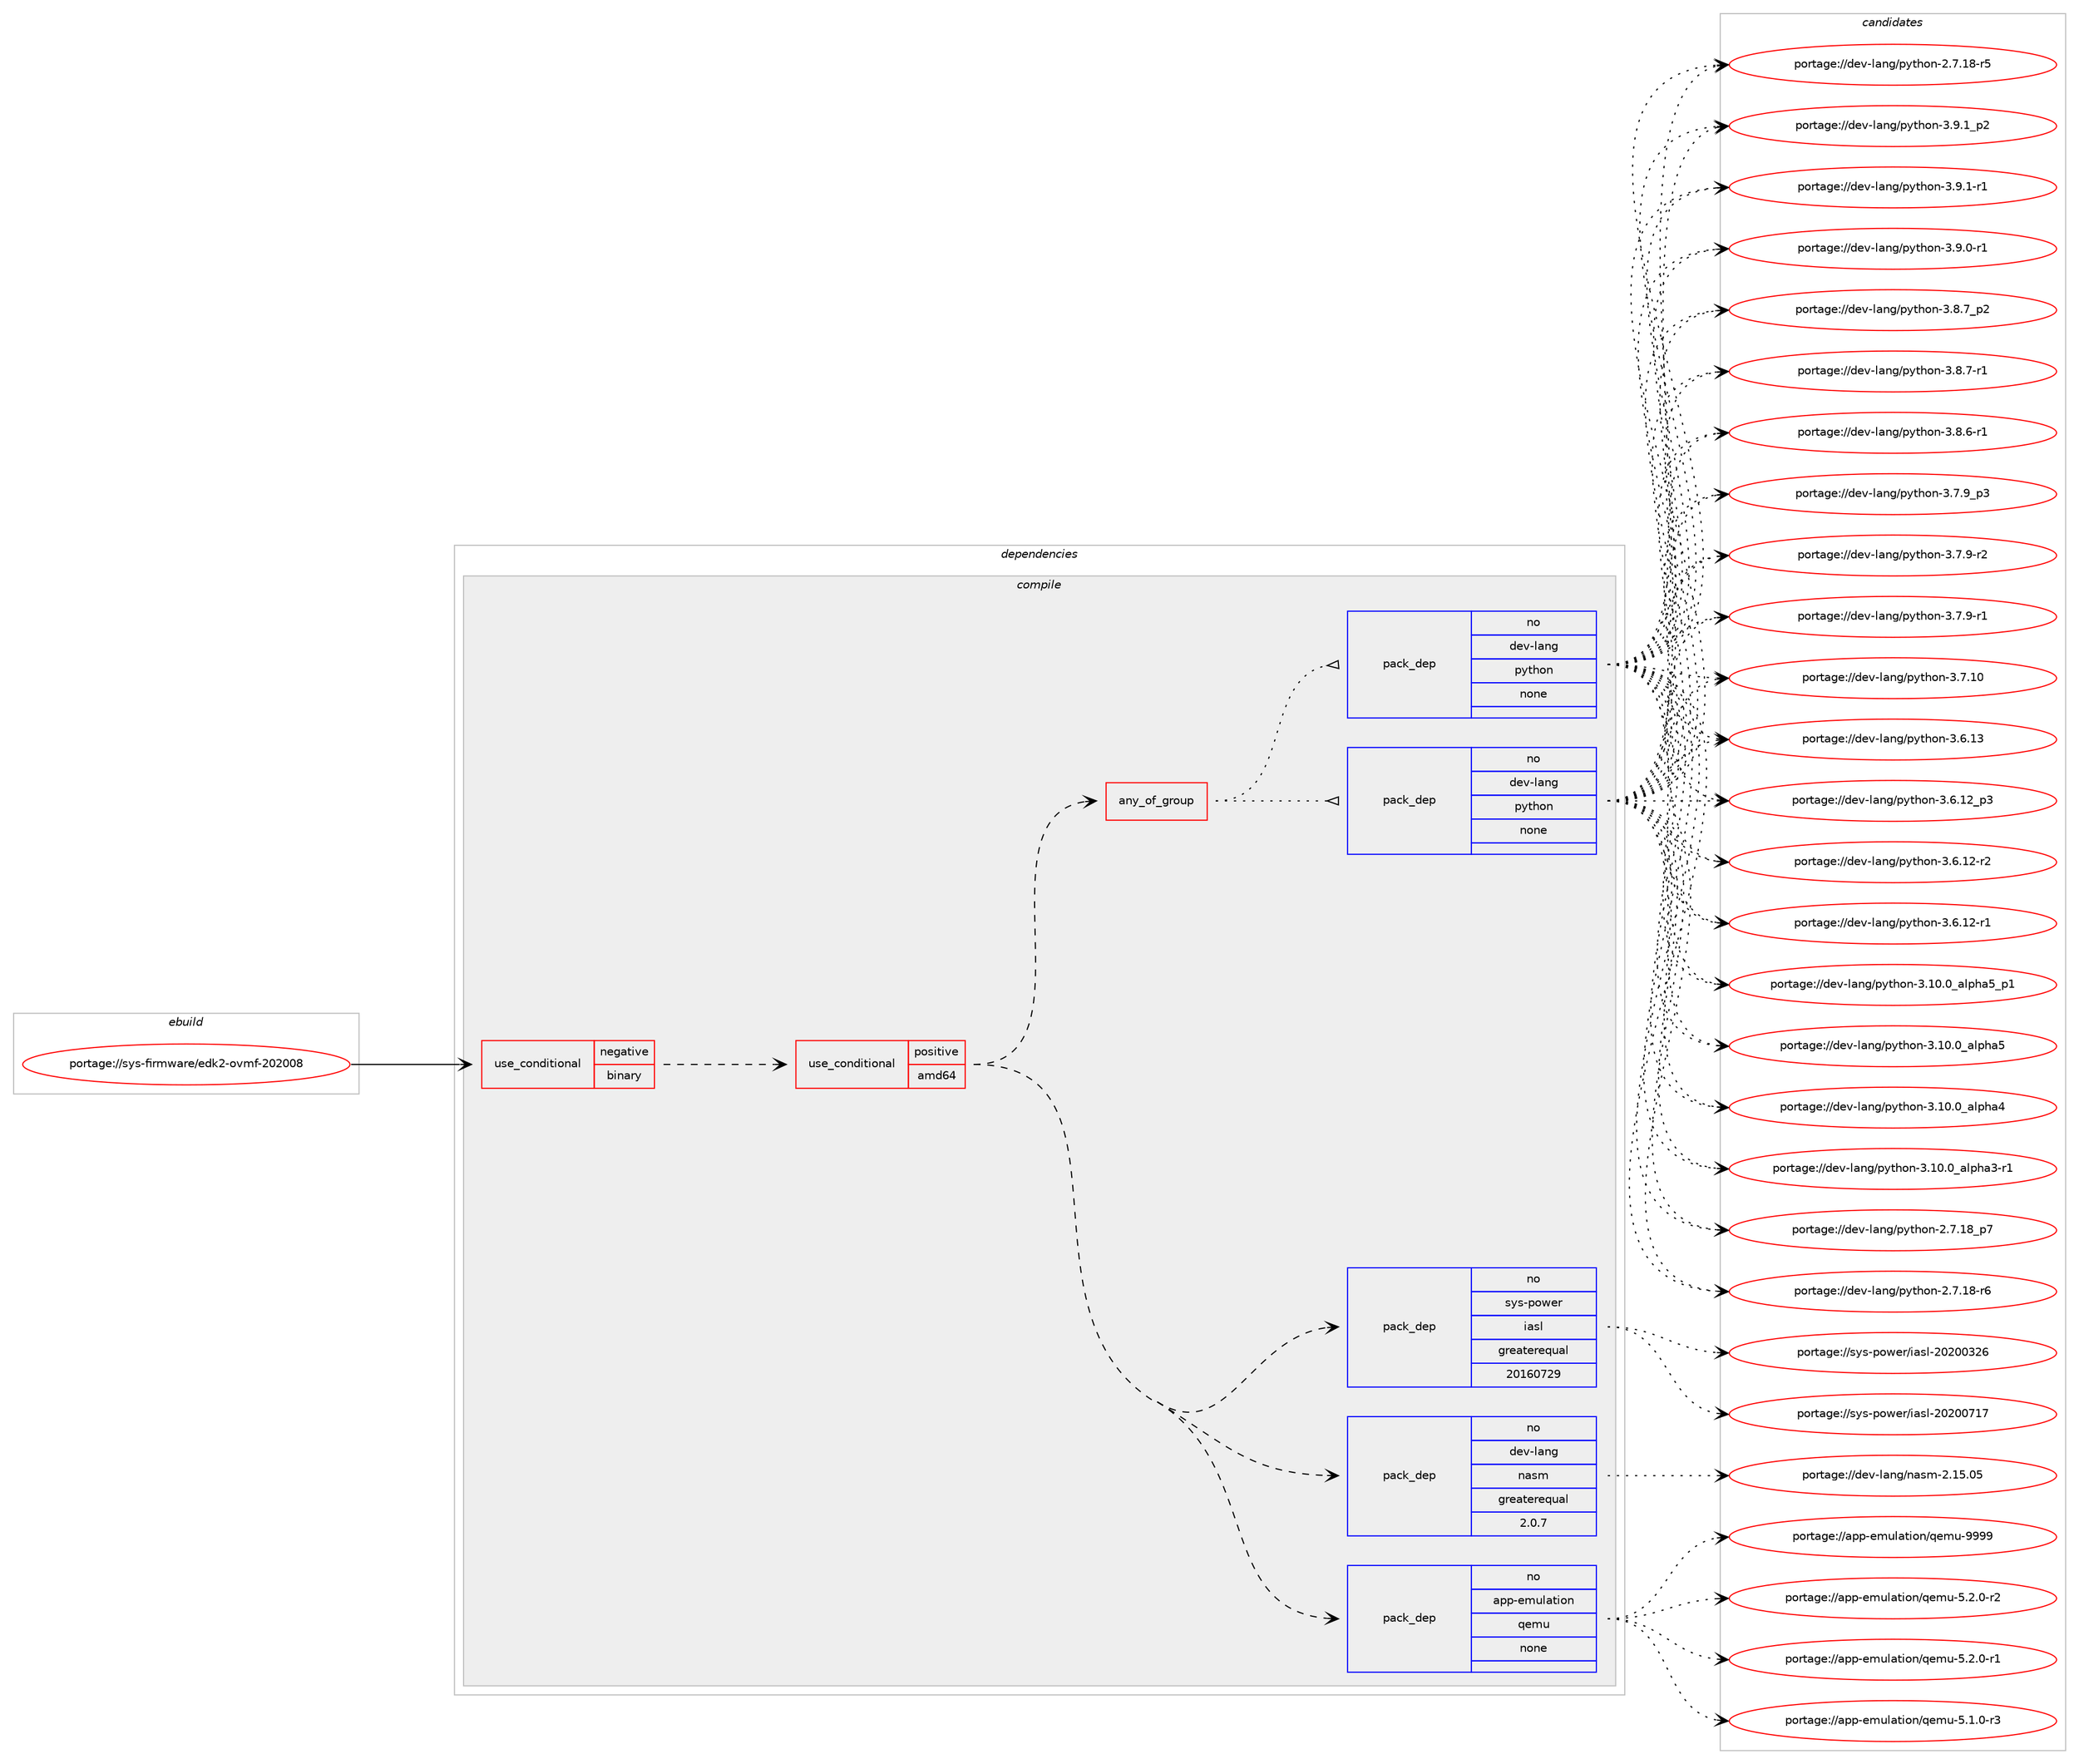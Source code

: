 digraph prolog {

# *************
# Graph options
# *************

newrank=true;
concentrate=true;
compound=true;
graph [rankdir=LR,fontname=Helvetica,fontsize=10,ranksep=1.5];#, ranksep=2.5, nodesep=0.2];
edge  [arrowhead=vee];
node  [fontname=Helvetica,fontsize=10];

# **********
# The ebuild
# **********

subgraph cluster_leftcol {
color=gray;
rank=same;
label=<<i>ebuild</i>>;
id [label="portage://sys-firmware/edk2-ovmf-202008", color=red, width=4, href="../sys-firmware/edk2-ovmf-202008.svg"];
}

# ****************
# The dependencies
# ****************

subgraph cluster_midcol {
color=gray;
label=<<i>dependencies</i>>;
subgraph cluster_compile {
fillcolor="#eeeeee";
style=filled;
label=<<i>compile</i>>;
subgraph cond1015 {
dependency4491 [label=<<TABLE BORDER="0" CELLBORDER="1" CELLSPACING="0" CELLPADDING="4"><TR><TD ROWSPAN="3" CELLPADDING="10">use_conditional</TD></TR><TR><TD>negative</TD></TR><TR><TD>binary</TD></TR></TABLE>>, shape=none, color=red];
subgraph cond1016 {
dependency4492 [label=<<TABLE BORDER="0" CELLBORDER="1" CELLSPACING="0" CELLPADDING="4"><TR><TD ROWSPAN="3" CELLPADDING="10">use_conditional</TD></TR><TR><TD>positive</TD></TR><TR><TD>amd64</TD></TR></TABLE>>, shape=none, color=red];
subgraph pack3407 {
dependency4493 [label=<<TABLE BORDER="0" CELLBORDER="1" CELLSPACING="0" CELLPADDING="4" WIDTH="220"><TR><TD ROWSPAN="6" CELLPADDING="30">pack_dep</TD></TR><TR><TD WIDTH="110">no</TD></TR><TR><TD>app-emulation</TD></TR><TR><TD>qemu</TD></TR><TR><TD>none</TD></TR><TR><TD></TD></TR></TABLE>>, shape=none, color=blue];
}
dependency4492:e -> dependency4493:w [weight=20,style="dashed",arrowhead="vee"];
subgraph pack3408 {
dependency4494 [label=<<TABLE BORDER="0" CELLBORDER="1" CELLSPACING="0" CELLPADDING="4" WIDTH="220"><TR><TD ROWSPAN="6" CELLPADDING="30">pack_dep</TD></TR><TR><TD WIDTH="110">no</TD></TR><TR><TD>dev-lang</TD></TR><TR><TD>nasm</TD></TR><TR><TD>greaterequal</TD></TR><TR><TD>2.0.7</TD></TR></TABLE>>, shape=none, color=blue];
}
dependency4492:e -> dependency4494:w [weight=20,style="dashed",arrowhead="vee"];
subgraph pack3409 {
dependency4495 [label=<<TABLE BORDER="0" CELLBORDER="1" CELLSPACING="0" CELLPADDING="4" WIDTH="220"><TR><TD ROWSPAN="6" CELLPADDING="30">pack_dep</TD></TR><TR><TD WIDTH="110">no</TD></TR><TR><TD>sys-power</TD></TR><TR><TD>iasl</TD></TR><TR><TD>greaterequal</TD></TR><TR><TD>20160729</TD></TR></TABLE>>, shape=none, color=blue];
}
dependency4492:e -> dependency4495:w [weight=20,style="dashed",arrowhead="vee"];
subgraph any60 {
dependency4496 [label=<<TABLE BORDER="0" CELLBORDER="1" CELLSPACING="0" CELLPADDING="4"><TR><TD CELLPADDING="10">any_of_group</TD></TR></TABLE>>, shape=none, color=red];subgraph pack3410 {
dependency4497 [label=<<TABLE BORDER="0" CELLBORDER="1" CELLSPACING="0" CELLPADDING="4" WIDTH="220"><TR><TD ROWSPAN="6" CELLPADDING="30">pack_dep</TD></TR><TR><TD WIDTH="110">no</TD></TR><TR><TD>dev-lang</TD></TR><TR><TD>python</TD></TR><TR><TD>none</TD></TR><TR><TD></TD></TR></TABLE>>, shape=none, color=blue];
}
dependency4496:e -> dependency4497:w [weight=20,style="dotted",arrowhead="oinv"];
subgraph pack3411 {
dependency4498 [label=<<TABLE BORDER="0" CELLBORDER="1" CELLSPACING="0" CELLPADDING="4" WIDTH="220"><TR><TD ROWSPAN="6" CELLPADDING="30">pack_dep</TD></TR><TR><TD WIDTH="110">no</TD></TR><TR><TD>dev-lang</TD></TR><TR><TD>python</TD></TR><TR><TD>none</TD></TR><TR><TD></TD></TR></TABLE>>, shape=none, color=blue];
}
dependency4496:e -> dependency4498:w [weight=20,style="dotted",arrowhead="oinv"];
}
dependency4492:e -> dependency4496:w [weight=20,style="dashed",arrowhead="vee"];
}
dependency4491:e -> dependency4492:w [weight=20,style="dashed",arrowhead="vee"];
}
id:e -> dependency4491:w [weight=20,style="solid",arrowhead="vee"];
}
subgraph cluster_compileandrun {
fillcolor="#eeeeee";
style=filled;
label=<<i>compile and run</i>>;
}
subgraph cluster_run {
fillcolor="#eeeeee";
style=filled;
label=<<i>run</i>>;
}
}

# **************
# The candidates
# **************

subgraph cluster_choices {
rank=same;
color=gray;
label=<<i>candidates</i>>;

subgraph choice3407 {
color=black;
nodesep=1;
choice971121124510110911710897116105111110471131011091174557575757 [label="portage://app-emulation/qemu-9999", color=red, width=4,href="../app-emulation/qemu-9999.svg"];
choice971121124510110911710897116105111110471131011091174553465046484511450 [label="portage://app-emulation/qemu-5.2.0-r2", color=red, width=4,href="../app-emulation/qemu-5.2.0-r2.svg"];
choice971121124510110911710897116105111110471131011091174553465046484511449 [label="portage://app-emulation/qemu-5.2.0-r1", color=red, width=4,href="../app-emulation/qemu-5.2.0-r1.svg"];
choice971121124510110911710897116105111110471131011091174553464946484511451 [label="portage://app-emulation/qemu-5.1.0-r3", color=red, width=4,href="../app-emulation/qemu-5.1.0-r3.svg"];
dependency4493:e -> choice971121124510110911710897116105111110471131011091174557575757:w [style=dotted,weight="100"];
dependency4493:e -> choice971121124510110911710897116105111110471131011091174553465046484511450:w [style=dotted,weight="100"];
dependency4493:e -> choice971121124510110911710897116105111110471131011091174553465046484511449:w [style=dotted,weight="100"];
dependency4493:e -> choice971121124510110911710897116105111110471131011091174553464946484511451:w [style=dotted,weight="100"];
}
subgraph choice3408 {
color=black;
nodesep=1;
choice100101118451089711010347110971151094550464953464853 [label="portage://dev-lang/nasm-2.15.05", color=red, width=4,href="../dev-lang/nasm-2.15.05.svg"];
dependency4494:e -> choice100101118451089711010347110971151094550464953464853:w [style=dotted,weight="100"];
}
subgraph choice3409 {
color=black;
nodesep=1;
choice115121115451121111191011144710597115108455048504848554955 [label="portage://sys-power/iasl-20200717", color=red, width=4,href="../sys-power/iasl-20200717.svg"];
choice115121115451121111191011144710597115108455048504848515054 [label="portage://sys-power/iasl-20200326", color=red, width=4,href="../sys-power/iasl-20200326.svg"];
dependency4495:e -> choice115121115451121111191011144710597115108455048504848554955:w [style=dotted,weight="100"];
dependency4495:e -> choice115121115451121111191011144710597115108455048504848515054:w [style=dotted,weight="100"];
}
subgraph choice3410 {
color=black;
nodesep=1;
choice1001011184510897110103471121211161041111104551465746499511250 [label="portage://dev-lang/python-3.9.1_p2", color=red, width=4,href="../dev-lang/python-3.9.1_p2.svg"];
choice1001011184510897110103471121211161041111104551465746494511449 [label="portage://dev-lang/python-3.9.1-r1", color=red, width=4,href="../dev-lang/python-3.9.1-r1.svg"];
choice1001011184510897110103471121211161041111104551465746484511449 [label="portage://dev-lang/python-3.9.0-r1", color=red, width=4,href="../dev-lang/python-3.9.0-r1.svg"];
choice1001011184510897110103471121211161041111104551465646559511250 [label="portage://dev-lang/python-3.8.7_p2", color=red, width=4,href="../dev-lang/python-3.8.7_p2.svg"];
choice1001011184510897110103471121211161041111104551465646554511449 [label="portage://dev-lang/python-3.8.7-r1", color=red, width=4,href="../dev-lang/python-3.8.7-r1.svg"];
choice1001011184510897110103471121211161041111104551465646544511449 [label="portage://dev-lang/python-3.8.6-r1", color=red, width=4,href="../dev-lang/python-3.8.6-r1.svg"];
choice1001011184510897110103471121211161041111104551465546579511251 [label="portage://dev-lang/python-3.7.9_p3", color=red, width=4,href="../dev-lang/python-3.7.9_p3.svg"];
choice1001011184510897110103471121211161041111104551465546574511450 [label="portage://dev-lang/python-3.7.9-r2", color=red, width=4,href="../dev-lang/python-3.7.9-r2.svg"];
choice1001011184510897110103471121211161041111104551465546574511449 [label="portage://dev-lang/python-3.7.9-r1", color=red, width=4,href="../dev-lang/python-3.7.9-r1.svg"];
choice10010111845108971101034711212111610411111045514655464948 [label="portage://dev-lang/python-3.7.10", color=red, width=4,href="../dev-lang/python-3.7.10.svg"];
choice10010111845108971101034711212111610411111045514654464951 [label="portage://dev-lang/python-3.6.13", color=red, width=4,href="../dev-lang/python-3.6.13.svg"];
choice100101118451089711010347112121116104111110455146544649509511251 [label="portage://dev-lang/python-3.6.12_p3", color=red, width=4,href="../dev-lang/python-3.6.12_p3.svg"];
choice100101118451089711010347112121116104111110455146544649504511450 [label="portage://dev-lang/python-3.6.12-r2", color=red, width=4,href="../dev-lang/python-3.6.12-r2.svg"];
choice100101118451089711010347112121116104111110455146544649504511449 [label="portage://dev-lang/python-3.6.12-r1", color=red, width=4,href="../dev-lang/python-3.6.12-r1.svg"];
choice10010111845108971101034711212111610411111045514649484648959710811210497539511249 [label="portage://dev-lang/python-3.10.0_alpha5_p1", color=red, width=4,href="../dev-lang/python-3.10.0_alpha5_p1.svg"];
choice1001011184510897110103471121211161041111104551464948464895971081121049753 [label="portage://dev-lang/python-3.10.0_alpha5", color=red, width=4,href="../dev-lang/python-3.10.0_alpha5.svg"];
choice1001011184510897110103471121211161041111104551464948464895971081121049752 [label="portage://dev-lang/python-3.10.0_alpha4", color=red, width=4,href="../dev-lang/python-3.10.0_alpha4.svg"];
choice10010111845108971101034711212111610411111045514649484648959710811210497514511449 [label="portage://dev-lang/python-3.10.0_alpha3-r1", color=red, width=4,href="../dev-lang/python-3.10.0_alpha3-r1.svg"];
choice100101118451089711010347112121116104111110455046554649569511255 [label="portage://dev-lang/python-2.7.18_p7", color=red, width=4,href="../dev-lang/python-2.7.18_p7.svg"];
choice100101118451089711010347112121116104111110455046554649564511454 [label="portage://dev-lang/python-2.7.18-r6", color=red, width=4,href="../dev-lang/python-2.7.18-r6.svg"];
choice100101118451089711010347112121116104111110455046554649564511453 [label="portage://dev-lang/python-2.7.18-r5", color=red, width=4,href="../dev-lang/python-2.7.18-r5.svg"];
dependency4497:e -> choice1001011184510897110103471121211161041111104551465746499511250:w [style=dotted,weight="100"];
dependency4497:e -> choice1001011184510897110103471121211161041111104551465746494511449:w [style=dotted,weight="100"];
dependency4497:e -> choice1001011184510897110103471121211161041111104551465746484511449:w [style=dotted,weight="100"];
dependency4497:e -> choice1001011184510897110103471121211161041111104551465646559511250:w [style=dotted,weight="100"];
dependency4497:e -> choice1001011184510897110103471121211161041111104551465646554511449:w [style=dotted,weight="100"];
dependency4497:e -> choice1001011184510897110103471121211161041111104551465646544511449:w [style=dotted,weight="100"];
dependency4497:e -> choice1001011184510897110103471121211161041111104551465546579511251:w [style=dotted,weight="100"];
dependency4497:e -> choice1001011184510897110103471121211161041111104551465546574511450:w [style=dotted,weight="100"];
dependency4497:e -> choice1001011184510897110103471121211161041111104551465546574511449:w [style=dotted,weight="100"];
dependency4497:e -> choice10010111845108971101034711212111610411111045514655464948:w [style=dotted,weight="100"];
dependency4497:e -> choice10010111845108971101034711212111610411111045514654464951:w [style=dotted,weight="100"];
dependency4497:e -> choice100101118451089711010347112121116104111110455146544649509511251:w [style=dotted,weight="100"];
dependency4497:e -> choice100101118451089711010347112121116104111110455146544649504511450:w [style=dotted,weight="100"];
dependency4497:e -> choice100101118451089711010347112121116104111110455146544649504511449:w [style=dotted,weight="100"];
dependency4497:e -> choice10010111845108971101034711212111610411111045514649484648959710811210497539511249:w [style=dotted,weight="100"];
dependency4497:e -> choice1001011184510897110103471121211161041111104551464948464895971081121049753:w [style=dotted,weight="100"];
dependency4497:e -> choice1001011184510897110103471121211161041111104551464948464895971081121049752:w [style=dotted,weight="100"];
dependency4497:e -> choice10010111845108971101034711212111610411111045514649484648959710811210497514511449:w [style=dotted,weight="100"];
dependency4497:e -> choice100101118451089711010347112121116104111110455046554649569511255:w [style=dotted,weight="100"];
dependency4497:e -> choice100101118451089711010347112121116104111110455046554649564511454:w [style=dotted,weight="100"];
dependency4497:e -> choice100101118451089711010347112121116104111110455046554649564511453:w [style=dotted,weight="100"];
}
subgraph choice3411 {
color=black;
nodesep=1;
choice1001011184510897110103471121211161041111104551465746499511250 [label="portage://dev-lang/python-3.9.1_p2", color=red, width=4,href="../dev-lang/python-3.9.1_p2.svg"];
choice1001011184510897110103471121211161041111104551465746494511449 [label="portage://dev-lang/python-3.9.1-r1", color=red, width=4,href="../dev-lang/python-3.9.1-r1.svg"];
choice1001011184510897110103471121211161041111104551465746484511449 [label="portage://dev-lang/python-3.9.0-r1", color=red, width=4,href="../dev-lang/python-3.9.0-r1.svg"];
choice1001011184510897110103471121211161041111104551465646559511250 [label="portage://dev-lang/python-3.8.7_p2", color=red, width=4,href="../dev-lang/python-3.8.7_p2.svg"];
choice1001011184510897110103471121211161041111104551465646554511449 [label="portage://dev-lang/python-3.8.7-r1", color=red, width=4,href="../dev-lang/python-3.8.7-r1.svg"];
choice1001011184510897110103471121211161041111104551465646544511449 [label="portage://dev-lang/python-3.8.6-r1", color=red, width=4,href="../dev-lang/python-3.8.6-r1.svg"];
choice1001011184510897110103471121211161041111104551465546579511251 [label="portage://dev-lang/python-3.7.9_p3", color=red, width=4,href="../dev-lang/python-3.7.9_p3.svg"];
choice1001011184510897110103471121211161041111104551465546574511450 [label="portage://dev-lang/python-3.7.9-r2", color=red, width=4,href="../dev-lang/python-3.7.9-r2.svg"];
choice1001011184510897110103471121211161041111104551465546574511449 [label="portage://dev-lang/python-3.7.9-r1", color=red, width=4,href="../dev-lang/python-3.7.9-r1.svg"];
choice10010111845108971101034711212111610411111045514655464948 [label="portage://dev-lang/python-3.7.10", color=red, width=4,href="../dev-lang/python-3.7.10.svg"];
choice10010111845108971101034711212111610411111045514654464951 [label="portage://dev-lang/python-3.6.13", color=red, width=4,href="../dev-lang/python-3.6.13.svg"];
choice100101118451089711010347112121116104111110455146544649509511251 [label="portage://dev-lang/python-3.6.12_p3", color=red, width=4,href="../dev-lang/python-3.6.12_p3.svg"];
choice100101118451089711010347112121116104111110455146544649504511450 [label="portage://dev-lang/python-3.6.12-r2", color=red, width=4,href="../dev-lang/python-3.6.12-r2.svg"];
choice100101118451089711010347112121116104111110455146544649504511449 [label="portage://dev-lang/python-3.6.12-r1", color=red, width=4,href="../dev-lang/python-3.6.12-r1.svg"];
choice10010111845108971101034711212111610411111045514649484648959710811210497539511249 [label="portage://dev-lang/python-3.10.0_alpha5_p1", color=red, width=4,href="../dev-lang/python-3.10.0_alpha5_p1.svg"];
choice1001011184510897110103471121211161041111104551464948464895971081121049753 [label="portage://dev-lang/python-3.10.0_alpha5", color=red, width=4,href="../dev-lang/python-3.10.0_alpha5.svg"];
choice1001011184510897110103471121211161041111104551464948464895971081121049752 [label="portage://dev-lang/python-3.10.0_alpha4", color=red, width=4,href="../dev-lang/python-3.10.0_alpha4.svg"];
choice10010111845108971101034711212111610411111045514649484648959710811210497514511449 [label="portage://dev-lang/python-3.10.0_alpha3-r1", color=red, width=4,href="../dev-lang/python-3.10.0_alpha3-r1.svg"];
choice100101118451089711010347112121116104111110455046554649569511255 [label="portage://dev-lang/python-2.7.18_p7", color=red, width=4,href="../dev-lang/python-2.7.18_p7.svg"];
choice100101118451089711010347112121116104111110455046554649564511454 [label="portage://dev-lang/python-2.7.18-r6", color=red, width=4,href="../dev-lang/python-2.7.18-r6.svg"];
choice100101118451089711010347112121116104111110455046554649564511453 [label="portage://dev-lang/python-2.7.18-r5", color=red, width=4,href="../dev-lang/python-2.7.18-r5.svg"];
dependency4498:e -> choice1001011184510897110103471121211161041111104551465746499511250:w [style=dotted,weight="100"];
dependency4498:e -> choice1001011184510897110103471121211161041111104551465746494511449:w [style=dotted,weight="100"];
dependency4498:e -> choice1001011184510897110103471121211161041111104551465746484511449:w [style=dotted,weight="100"];
dependency4498:e -> choice1001011184510897110103471121211161041111104551465646559511250:w [style=dotted,weight="100"];
dependency4498:e -> choice1001011184510897110103471121211161041111104551465646554511449:w [style=dotted,weight="100"];
dependency4498:e -> choice1001011184510897110103471121211161041111104551465646544511449:w [style=dotted,weight="100"];
dependency4498:e -> choice1001011184510897110103471121211161041111104551465546579511251:w [style=dotted,weight="100"];
dependency4498:e -> choice1001011184510897110103471121211161041111104551465546574511450:w [style=dotted,weight="100"];
dependency4498:e -> choice1001011184510897110103471121211161041111104551465546574511449:w [style=dotted,weight="100"];
dependency4498:e -> choice10010111845108971101034711212111610411111045514655464948:w [style=dotted,weight="100"];
dependency4498:e -> choice10010111845108971101034711212111610411111045514654464951:w [style=dotted,weight="100"];
dependency4498:e -> choice100101118451089711010347112121116104111110455146544649509511251:w [style=dotted,weight="100"];
dependency4498:e -> choice100101118451089711010347112121116104111110455146544649504511450:w [style=dotted,weight="100"];
dependency4498:e -> choice100101118451089711010347112121116104111110455146544649504511449:w [style=dotted,weight="100"];
dependency4498:e -> choice10010111845108971101034711212111610411111045514649484648959710811210497539511249:w [style=dotted,weight="100"];
dependency4498:e -> choice1001011184510897110103471121211161041111104551464948464895971081121049753:w [style=dotted,weight="100"];
dependency4498:e -> choice1001011184510897110103471121211161041111104551464948464895971081121049752:w [style=dotted,weight="100"];
dependency4498:e -> choice10010111845108971101034711212111610411111045514649484648959710811210497514511449:w [style=dotted,weight="100"];
dependency4498:e -> choice100101118451089711010347112121116104111110455046554649569511255:w [style=dotted,weight="100"];
dependency4498:e -> choice100101118451089711010347112121116104111110455046554649564511454:w [style=dotted,weight="100"];
dependency4498:e -> choice100101118451089711010347112121116104111110455046554649564511453:w [style=dotted,weight="100"];
}
}

}
